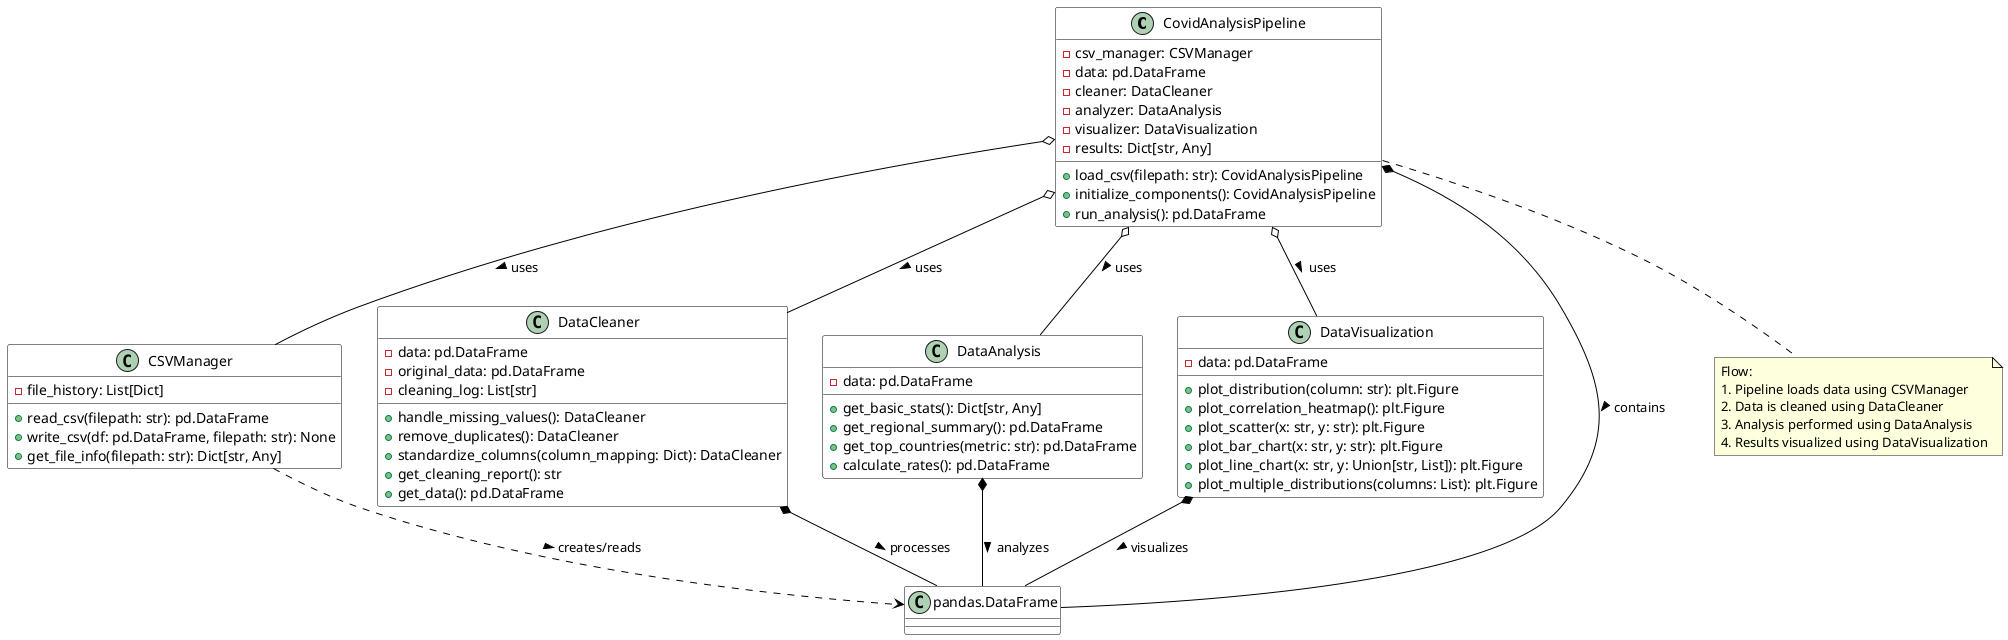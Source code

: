 @startuml Covid19AnalysisPipeline

' Style configurations
skinparam class {
    BackgroundColor White
    ArrowColor Black
    BorderColor Black
}

' Main Pipeline Class
class CovidAnalysisPipeline {
    - csv_manager: CSVManager
    - data: pd.DataFrame
    - cleaner: DataCleaner
    - analyzer: DataAnalysis
    - visualizer: DataVisualization
    - results: Dict[str, Any]
    + load_csv(filepath: str): CovidAnalysisPipeline
    + initialize_components(): CovidAnalysisPipeline
    + run_analysis(): pd.DataFrame
}

' CSV Manager Class
class CSVManager {
    - file_history: List[Dict]
    + read_csv(filepath: str): pd.DataFrame
    + write_csv(df: pd.DataFrame, filepath: str): None
    + get_file_info(filepath: str): Dict[str, Any]
}

' Data Cleaner Class
class DataCleaner {
    - data: pd.DataFrame
    - original_data: pd.DataFrame
    - cleaning_log: List[str]
    + handle_missing_values(): DataCleaner
    + remove_duplicates(): DataCleaner
    + standardize_columns(column_mapping: Dict): DataCleaner
    + get_cleaning_report(): str
    + get_data(): pd.DataFrame
}

' Data Analysis Class
class DataAnalysis {
    - data: pd.DataFrame
    + get_basic_stats(): Dict[str, Any]
    + get_regional_summary(): pd.DataFrame
    + get_top_countries(metric: str): pd.DataFrame
    + calculate_rates(): pd.DataFrame
}

' Data Visualization Class
class DataVisualization {
    - data: pd.DataFrame
    + plot_distribution(column: str): plt.Figure
    + plot_correlation_heatmap(): plt.Figure
    + plot_scatter(x: str, y: str): plt.Figure
    + plot_bar_chart(x: str, y: str): plt.Figure
    + plot_line_chart(x: str, y: Union[str, List]): plt.Figure
    + plot_multiple_distributions(columns: List): plt.Figure
}

' External Dependencies
class "pandas.DataFrame" as PandasDF {
}

' Relationships
CovidAnalysisPipeline o-- CSVManager : uses >
CovidAnalysisPipeline o-- DataCleaner : uses >
CovidAnalysisPipeline o-- DataAnalysis : uses >
CovidAnalysisPipeline o-- DataVisualization : uses >
CovidAnalysisPipeline *-- PandasDF : contains >

CSVManager ..> PandasDF : creates/reads >
DataCleaner *-- PandasDF : processes >
DataAnalysis *-- PandasDF : analyzes >
DataVisualization *-- PandasDF : visualizes >

' Flow Description
note bottom of CovidAnalysisPipeline
  Flow:
  1. Pipeline loads data using CSVManager
  2. Data is cleaned using DataCleaner
  3. Analysis performed using DataAnalysis
  4. Results visualized using DataVisualization
end note

@enduml